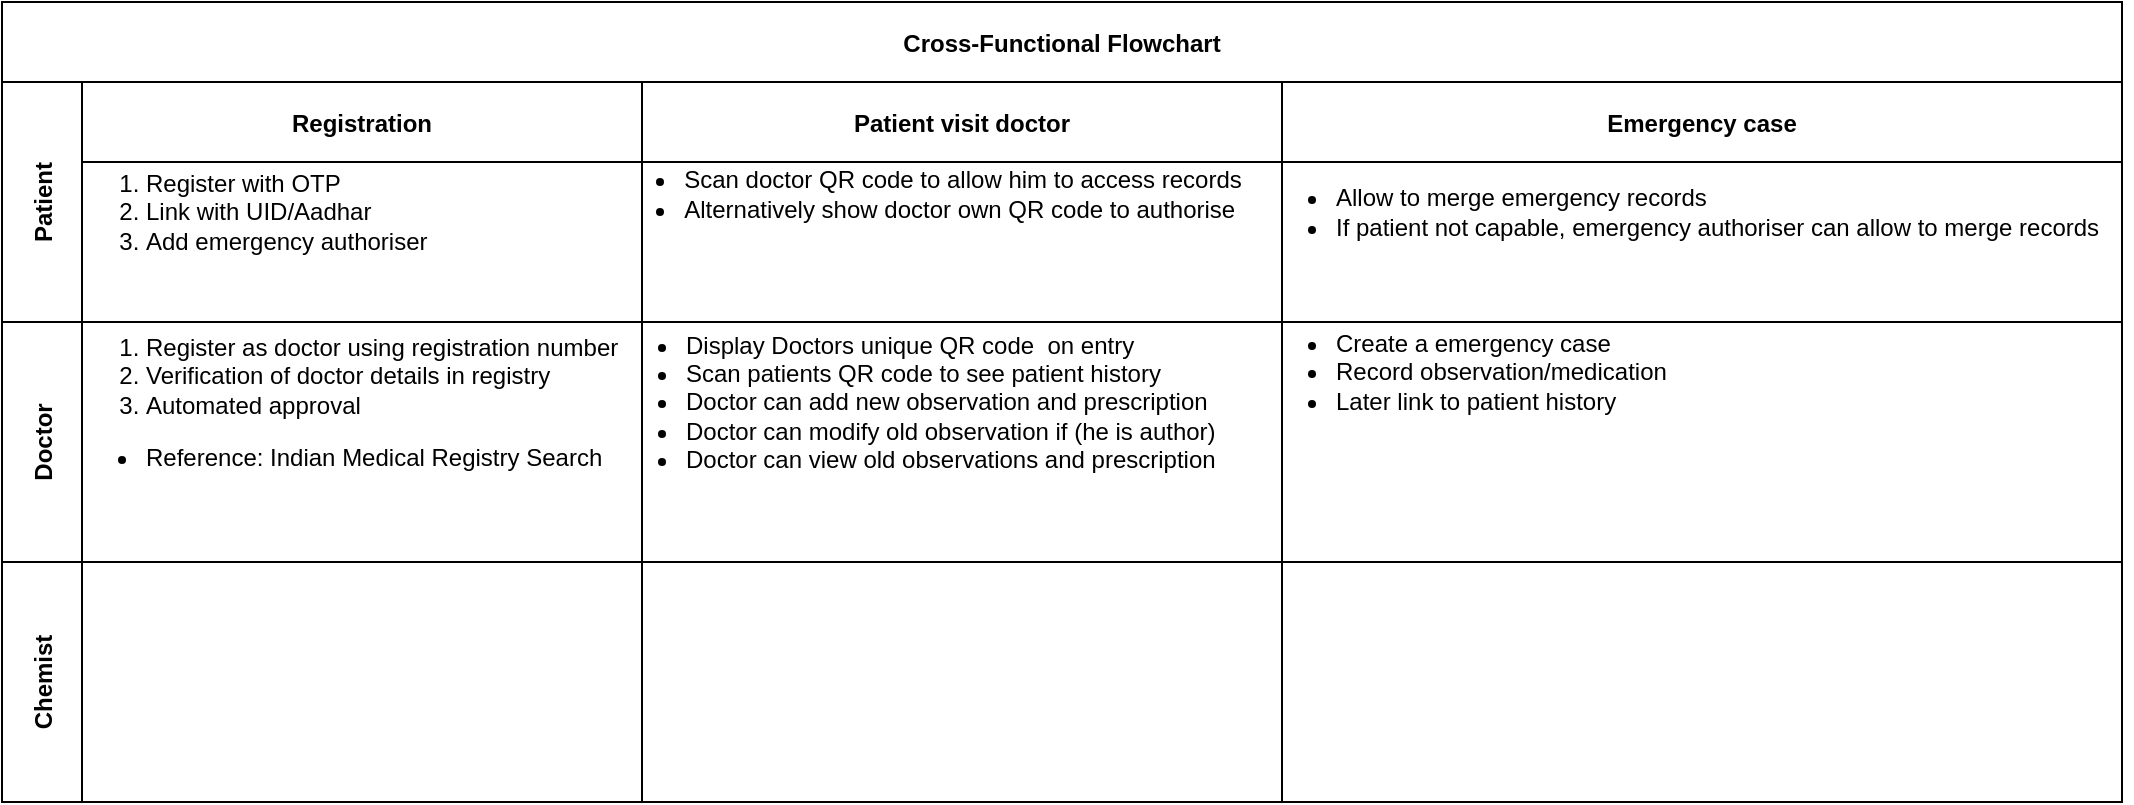 <mxfile version="15.9.1" type="github">
  <diagram name="Page-1" id="2a216829-ef6e-dabb-86c1-c78162f3ba2b">
    <mxGraphModel dx="1038" dy="539" grid="1" gridSize="10" guides="1" tooltips="1" connect="1" arrows="1" fold="1" page="1" pageScale="1" pageWidth="850" pageHeight="1100" background="none" math="0" shadow="0">
      <root>
        <mxCell id="0" />
        <mxCell id="1" parent="0" />
        <mxCell id="Wt_2OUmQ5H-YqZhQW7VD-15" value="Cross-Functional Flowchart" style="shape=table;childLayout=tableLayout;rowLines=0;columnLines=0;startSize=40;collapsible=0;recursiveResize=0;expand=0;pointerEvents=0;fontStyle=1;align=center;shadow=0;sketch=0;" vertex="1" parent="1">
          <mxGeometry width="1060" height="400" as="geometry" />
        </mxCell>
        <mxCell id="Wt_2OUmQ5H-YqZhQW7VD-16" value="Patient" style="swimlane;horizontal=0;points=[[0,0.5],[1,0.5]];portConstraint=eastwest;startSize=40;collapsible=0;recursiveResize=0;expand=0;pointerEvents=0;fontStyle=1;shadow=0;sketch=0;" vertex="1" parent="Wt_2OUmQ5H-YqZhQW7VD-15">
          <mxGeometry y="40" width="1060" height="120" as="geometry" />
        </mxCell>
        <mxCell id="Wt_2OUmQ5H-YqZhQW7VD-17" value="Registration" style="swimlane;connectable=0;startSize=40;collapsible=0;recursiveResize=0;expand=0;pointerEvents=0;shadow=0;sketch=0;" vertex="1" parent="Wt_2OUmQ5H-YqZhQW7VD-16">
          <mxGeometry x="40" width="280" height="120" as="geometry">
            <mxRectangle width="280" height="120" as="alternateBounds" />
          </mxGeometry>
        </mxCell>
        <mxCell id="Wt_2OUmQ5H-YqZhQW7VD-29" value="&lt;ol&gt;&lt;li&gt;Register with OTP&lt;/li&gt;&lt;li&gt;Link with UID/Aadhar&lt;/li&gt;&lt;li&gt;Add emergency authoriser&lt;/li&gt;&lt;/ol&gt;" style="text;html=1;align=left;verticalAlign=middle;resizable=0;points=[];autosize=1;strokeColor=none;fillColor=none;" vertex="1" parent="Wt_2OUmQ5H-YqZhQW7VD-17">
          <mxGeometry x="-10" y="30" width="200" height="70" as="geometry" />
        </mxCell>
        <mxCell id="Wt_2OUmQ5H-YqZhQW7VD-18" value="Patient visit doctor" style="swimlane;connectable=0;startSize=40;collapsible=0;recursiveResize=0;expand=0;pointerEvents=0;shadow=0;sketch=0;" vertex="1" parent="Wt_2OUmQ5H-YqZhQW7VD-16">
          <mxGeometry x="320" width="320" height="120" as="geometry">
            <mxRectangle width="320" height="120" as="alternateBounds" />
          </mxGeometry>
        </mxCell>
        <mxCell id="Wt_2OUmQ5H-YqZhQW7VD-32" value="&lt;ul&gt;&lt;li&gt;Scan doctor QR code to allow him to access records&lt;/li&gt;&lt;li style=&quot;text-align: left&quot;&gt;Alternatively show doctor own QR code to authorise&lt;/li&gt;&lt;/ul&gt;" style="text;html=1;align=center;verticalAlign=middle;resizable=0;points=[];autosize=1;strokeColor=none;fillColor=none;" vertex="1" parent="Wt_2OUmQ5H-YqZhQW7VD-18">
          <mxGeometry x="-25" y="26" width="330" height="60" as="geometry" />
        </mxCell>
        <mxCell id="Wt_2OUmQ5H-YqZhQW7VD-19" value="Emergency case" style="swimlane;connectable=0;startSize=40;collapsible=0;recursiveResize=0;expand=0;pointerEvents=0;shadow=0;sketch=0;" vertex="1" parent="Wt_2OUmQ5H-YqZhQW7VD-16">
          <mxGeometry x="640" width="420" height="120" as="geometry">
            <mxRectangle width="420" height="120" as="alternateBounds" />
          </mxGeometry>
        </mxCell>
        <mxCell id="Wt_2OUmQ5H-YqZhQW7VD-34" value="&lt;ul&gt;&lt;li&gt;Allow to merge emergency records&lt;/li&gt;&lt;li&gt;If patient not capable, emergency authoriser can allow to merge records&lt;/li&gt;&lt;/ul&gt;" style="text;html=1;align=left;verticalAlign=middle;resizable=0;points=[];autosize=1;strokeColor=none;fillColor=none;" vertex="1" parent="Wt_2OUmQ5H-YqZhQW7VD-19">
          <mxGeometry x="-15" y="35" width="440" height="60" as="geometry" />
        </mxCell>
        <mxCell id="Wt_2OUmQ5H-YqZhQW7VD-20" value="Doctor" style="swimlane;horizontal=0;points=[[0,0.5],[1,0.5]];portConstraint=eastwest;startSize=40;collapsible=0;recursiveResize=0;expand=0;pointerEvents=0;shadow=0;sketch=0;" vertex="1" parent="Wt_2OUmQ5H-YqZhQW7VD-15">
          <mxGeometry y="160" width="1060" height="120" as="geometry" />
        </mxCell>
        <mxCell id="Wt_2OUmQ5H-YqZhQW7VD-21" value="" style="swimlane;connectable=0;startSize=0;collapsible=0;recursiveResize=0;expand=0;pointerEvents=0;shadow=0;sketch=0;" vertex="1" parent="Wt_2OUmQ5H-YqZhQW7VD-20">
          <mxGeometry x="40" width="280" height="120" as="geometry">
            <mxRectangle width="280" height="120" as="alternateBounds" />
          </mxGeometry>
        </mxCell>
        <mxCell id="Wt_2OUmQ5H-YqZhQW7VD-30" value="&lt;ol&gt;&lt;li&gt;Register as doctor using registration number&lt;/li&gt;&lt;li&gt;Verification of doctor details in registry&lt;/li&gt;&lt;li&gt;Automated approval&lt;/li&gt;&lt;/ol&gt;&lt;div&gt;&lt;ul&gt;&lt;li&gt;Reference: Indian Medical Registry Search&lt;/li&gt;&lt;/ul&gt;&lt;/div&gt;" style="text;html=1;align=left;verticalAlign=middle;resizable=0;points=[];autosize=1;strokeColor=none;fillColor=none;" vertex="1" parent="Wt_2OUmQ5H-YqZhQW7VD-21">
          <mxGeometry x="-10" y="-10" width="290" height="100" as="geometry" />
        </mxCell>
        <mxCell id="Wt_2OUmQ5H-YqZhQW7VD-22" value="" style="swimlane;connectable=0;startSize=0;collapsible=0;recursiveResize=0;expand=0;pointerEvents=0;shadow=0;sketch=0;" vertex="1" parent="Wt_2OUmQ5H-YqZhQW7VD-20">
          <mxGeometry x="320" width="320" height="120" as="geometry">
            <mxRectangle width="320" height="120" as="alternateBounds" />
          </mxGeometry>
        </mxCell>
        <mxCell id="Wt_2OUmQ5H-YqZhQW7VD-31" value="&lt;ul&gt;&lt;li&gt;Display Doctors unique QR code&amp;nbsp; on entry&lt;/li&gt;&lt;li&gt;Scan patients QR code to see patient history&lt;/li&gt;&lt;li&gt;Doctor can add new observation and prescription&lt;/li&gt;&lt;li&gt;Doctor can modify old observation if (he is author)&lt;/li&gt;&lt;li&gt;Doctor can view old observations and prescription&lt;/li&gt;&lt;/ul&gt;" style="text;html=1;align=left;verticalAlign=middle;resizable=0;points=[];autosize=1;strokeColor=none;fillColor=none;" vertex="1" parent="Wt_2OUmQ5H-YqZhQW7VD-22">
          <mxGeometry x="-20" y="-10" width="320" height="100" as="geometry" />
        </mxCell>
        <mxCell id="Wt_2OUmQ5H-YqZhQW7VD-23" value="" style="swimlane;connectable=0;startSize=0;collapsible=0;recursiveResize=0;expand=0;pointerEvents=0;shadow=0;sketch=0;" vertex="1" parent="Wt_2OUmQ5H-YqZhQW7VD-20">
          <mxGeometry x="640" width="420" height="120" as="geometry">
            <mxRectangle width="420" height="120" as="alternateBounds" />
          </mxGeometry>
        </mxCell>
        <mxCell id="Wt_2OUmQ5H-YqZhQW7VD-33" value="&lt;ul&gt;&lt;li&gt;Create a emergency case&lt;/li&gt;&lt;li&gt;Record observation/medication&lt;/li&gt;&lt;li&gt;Later link to patient history&lt;/li&gt;&lt;/ul&gt;" style="text;html=1;align=left;verticalAlign=middle;resizable=0;points=[];autosize=1;strokeColor=none;fillColor=none;" vertex="1" parent="Wt_2OUmQ5H-YqZhQW7VD-23">
          <mxGeometry x="-15" y="-10" width="220" height="70" as="geometry" />
        </mxCell>
        <mxCell id="Wt_2OUmQ5H-YqZhQW7VD-24" value="Chemist" style="swimlane;horizontal=0;points=[[0,0.5],[1,0.5]];portConstraint=eastwest;startSize=40;collapsible=0;recursiveResize=0;expand=0;pointerEvents=0;shadow=0;sketch=0;" vertex="1" parent="Wt_2OUmQ5H-YqZhQW7VD-15">
          <mxGeometry y="280" width="1060" height="120" as="geometry" />
        </mxCell>
        <mxCell id="Wt_2OUmQ5H-YqZhQW7VD-25" value="" style="swimlane;connectable=0;startSize=0;collapsible=0;recursiveResize=0;expand=0;pointerEvents=0;shadow=0;sketch=0;" vertex="1" parent="Wt_2OUmQ5H-YqZhQW7VD-24">
          <mxGeometry x="40" width="280" height="120" as="geometry">
            <mxRectangle width="280" height="120" as="alternateBounds" />
          </mxGeometry>
        </mxCell>
        <mxCell id="Wt_2OUmQ5H-YqZhQW7VD-26" value="" style="swimlane;connectable=0;startSize=0;collapsible=0;recursiveResize=0;expand=0;pointerEvents=0;shadow=0;sketch=0;" vertex="1" parent="Wt_2OUmQ5H-YqZhQW7VD-24">
          <mxGeometry x="320" width="320" height="120" as="geometry">
            <mxRectangle width="320" height="120" as="alternateBounds" />
          </mxGeometry>
        </mxCell>
        <mxCell id="Wt_2OUmQ5H-YqZhQW7VD-27" value="" style="swimlane;connectable=0;startSize=0;collapsible=0;recursiveResize=0;expand=0;pointerEvents=0;shadow=0;sketch=0;" vertex="1" parent="Wt_2OUmQ5H-YqZhQW7VD-24">
          <mxGeometry x="640" width="420" height="120" as="geometry">
            <mxRectangle width="420" height="120" as="alternateBounds" />
          </mxGeometry>
        </mxCell>
      </root>
    </mxGraphModel>
  </diagram>
</mxfile>
